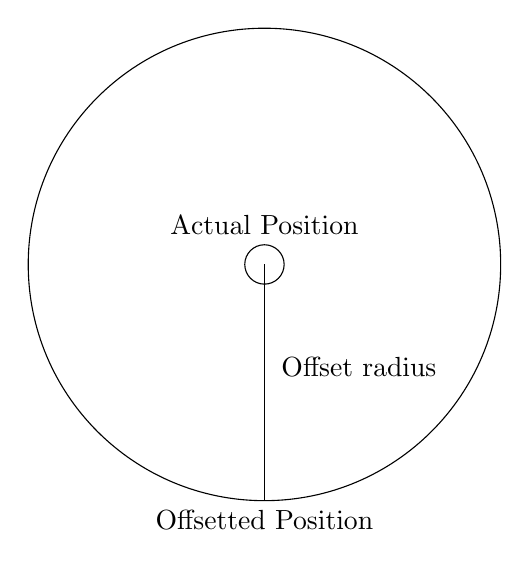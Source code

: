 \begin{tikzpicture}
  \draw (5, 5) circle (0.25); % Inner cirlce
  \draw (5, 5) circle (3); % Outer cirlce
  \draw (5, 5) -- (5,2); % Radius
 
 %Text
  \node at (5,5.5) {Actual Position};
  \node at (5,1.75) {Offsetted Position};);
  \node at (6.2, 3.7) {Offset radius};
\end{tikzpicture}